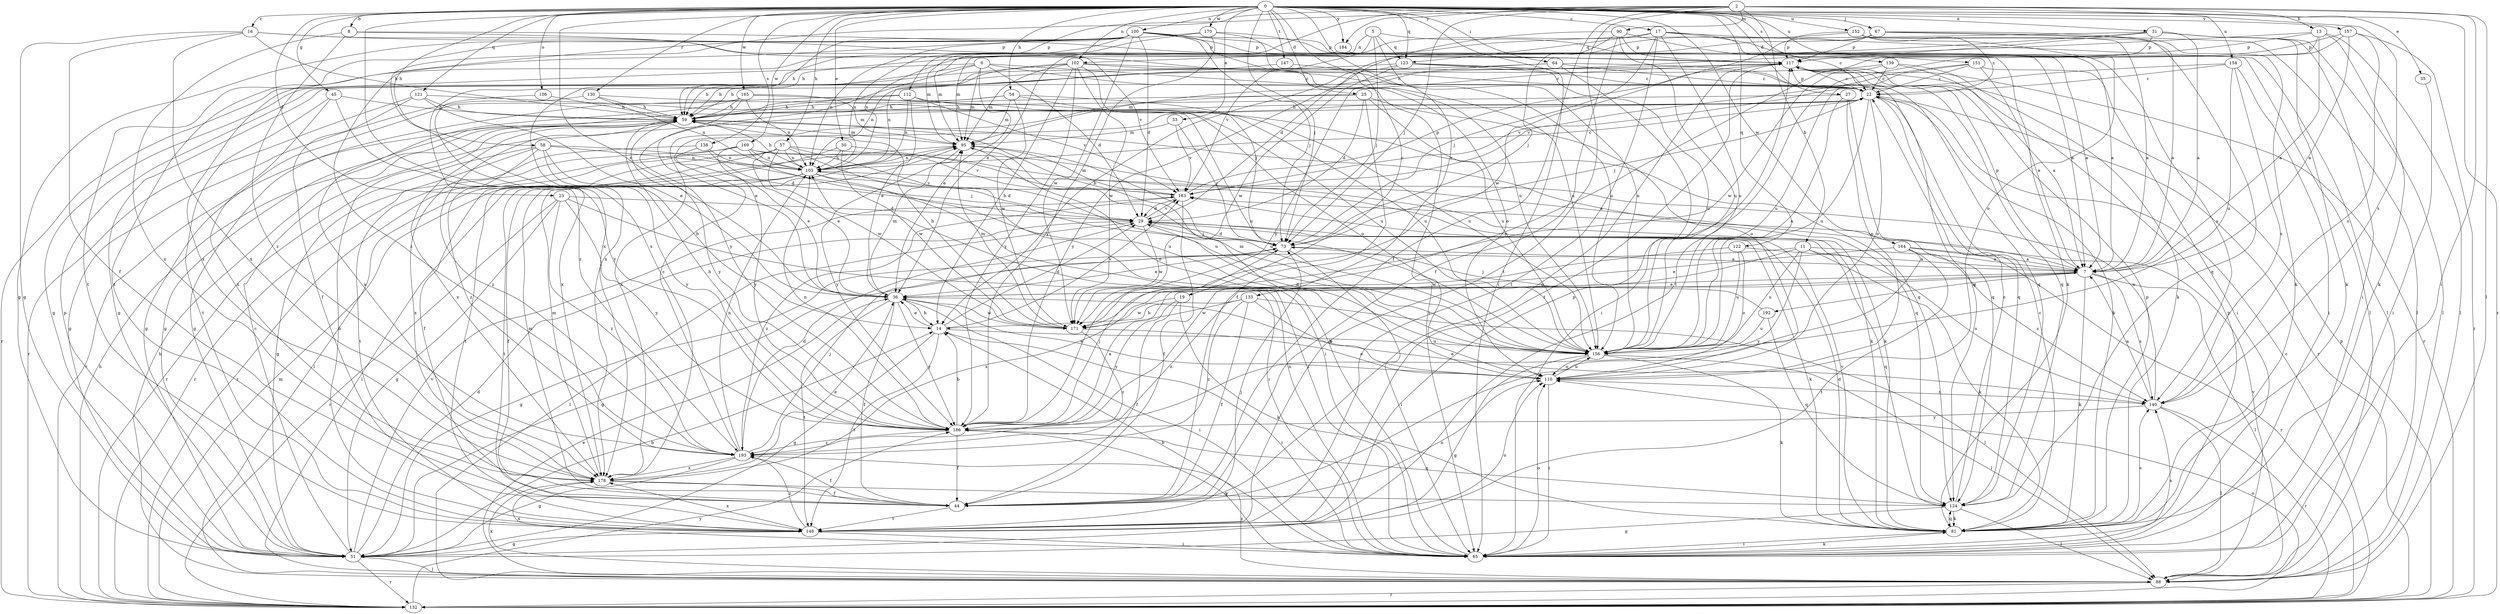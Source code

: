 strict digraph  {
0;
2;
5;
6;
7;
8;
11;
13;
14;
16;
17;
19;
22;
23;
25;
27;
29;
30;
31;
33;
35;
36;
44;
45;
51;
54;
57;
58;
59;
64;
65;
67;
73;
81;
88;
90;
95;
100;
102;
103;
106;
110;
112;
117;
121;
122;
123;
124;
130;
132;
133;
138;
139;
140;
147;
148;
151;
152;
154;
156;
157;
163;
164;
165;
169;
170;
171;
178;
184;
186;
192;
193;
0 -> 8  [label=b];
0 -> 16  [label=c];
0 -> 17  [label=c];
0 -> 19  [label=c];
0 -> 23  [label=d];
0 -> 25  [label=d];
0 -> 27  [label=d];
0 -> 30  [label=e];
0 -> 31  [label=e];
0 -> 33  [label=e];
0 -> 35  [label=e];
0 -> 36  [label=e];
0 -> 45  [label=g];
0 -> 54  [label=h];
0 -> 57  [label=h];
0 -> 58  [label=h];
0 -> 64  [label=i];
0 -> 65  [label=i];
0 -> 67  [label=j];
0 -> 73  [label=j];
0 -> 100  [label=n];
0 -> 102  [label=n];
0 -> 106  [label=o];
0 -> 121  [label=q];
0 -> 122  [label=q];
0 -> 123  [label=q];
0 -> 130  [label=r];
0 -> 132  [label=r];
0 -> 133  [label=s];
0 -> 138  [label=s];
0 -> 139  [label=s];
0 -> 140  [label=s];
0 -> 147  [label=t];
0 -> 151  [label=u];
0 -> 152  [label=u];
0 -> 157  [label=v];
0 -> 164  [label=w];
0 -> 165  [label=w];
0 -> 169  [label=w];
0 -> 170  [label=w];
0 -> 178  [label=x];
0 -> 184  [label=y];
2 -> 11  [label=b];
2 -> 13  [label=b];
2 -> 36  [label=e];
2 -> 44  [label=f];
2 -> 65  [label=i];
2 -> 73  [label=j];
2 -> 88  [label=l];
2 -> 90  [label=m];
2 -> 112  [label=p];
2 -> 148  [label=t];
2 -> 154  [label=u];
2 -> 178  [label=x];
2 -> 184  [label=y];
5 -> 7  [label=a];
5 -> 73  [label=j];
5 -> 102  [label=n];
5 -> 123  [label=q];
5 -> 156  [label=u];
5 -> 163  [label=v];
6 -> 22  [label=c];
6 -> 29  [label=d];
6 -> 36  [label=e];
6 -> 59  [label=h];
6 -> 65  [label=i];
6 -> 95  [label=m];
6 -> 132  [label=r];
6 -> 186  [label=y];
7 -> 36  [label=e];
7 -> 81  [label=k];
7 -> 88  [label=l];
7 -> 117  [label=p];
7 -> 140  [label=s];
7 -> 192  [label=z];
7 -> 193  [label=z];
8 -> 117  [label=p];
8 -> 163  [label=v];
8 -> 178  [label=x];
8 -> 193  [label=z];
11 -> 7  [label=a];
11 -> 51  [label=g];
11 -> 81  [label=k];
11 -> 140  [label=s];
11 -> 156  [label=u];
11 -> 178  [label=x];
11 -> 186  [label=y];
13 -> 7  [label=a];
13 -> 59  [label=h];
13 -> 81  [label=k];
13 -> 88  [label=l];
13 -> 117  [label=p];
13 -> 148  [label=t];
14 -> 29  [label=d];
14 -> 36  [label=e];
14 -> 51  [label=g];
14 -> 65  [label=i];
14 -> 148  [label=t];
14 -> 156  [label=u];
14 -> 163  [label=v];
16 -> 44  [label=f];
16 -> 51  [label=g];
16 -> 59  [label=h];
16 -> 117  [label=p];
16 -> 156  [label=u];
16 -> 178  [label=x];
17 -> 7  [label=a];
17 -> 73  [label=j];
17 -> 88  [label=l];
17 -> 103  [label=n];
17 -> 123  [label=q];
17 -> 140  [label=s];
17 -> 148  [label=t];
17 -> 156  [label=u];
19 -> 44  [label=f];
19 -> 81  [label=k];
19 -> 171  [label=w];
19 -> 186  [label=y];
22 -> 59  [label=h];
22 -> 73  [label=j];
22 -> 81  [label=k];
22 -> 110  [label=o];
22 -> 117  [label=p];
22 -> 124  [label=q];
22 -> 132  [label=r];
22 -> 156  [label=u];
23 -> 29  [label=d];
23 -> 51  [label=g];
23 -> 65  [label=i];
23 -> 132  [label=r];
23 -> 186  [label=y];
23 -> 193  [label=z];
25 -> 29  [label=d];
25 -> 44  [label=f];
25 -> 59  [label=h];
25 -> 110  [label=o];
25 -> 156  [label=u];
25 -> 178  [label=x];
27 -> 59  [label=h];
27 -> 110  [label=o];
27 -> 124  [label=q];
27 -> 156  [label=u];
29 -> 73  [label=j];
29 -> 81  [label=k];
29 -> 88  [label=l];
29 -> 124  [label=q];
29 -> 163  [label=v];
29 -> 171  [label=w];
30 -> 81  [label=k];
30 -> 103  [label=n];
30 -> 148  [label=t];
30 -> 171  [label=w];
31 -> 7  [label=a];
31 -> 14  [label=b];
31 -> 65  [label=i];
31 -> 81  [label=k];
31 -> 88  [label=l];
31 -> 117  [label=p];
31 -> 178  [label=x];
31 -> 186  [label=y];
33 -> 73  [label=j];
33 -> 95  [label=m];
33 -> 163  [label=v];
35 -> 65  [label=i];
36 -> 14  [label=b];
36 -> 44  [label=f];
36 -> 65  [label=i];
36 -> 95  [label=m];
36 -> 148  [label=t];
36 -> 171  [label=w];
36 -> 186  [label=y];
44 -> 95  [label=m];
44 -> 110  [label=o];
44 -> 117  [label=p];
44 -> 148  [label=t];
45 -> 59  [label=h];
45 -> 148  [label=t];
45 -> 178  [label=x];
45 -> 186  [label=y];
51 -> 14  [label=b];
51 -> 22  [label=c];
51 -> 29  [label=d];
51 -> 88  [label=l];
51 -> 117  [label=p];
51 -> 132  [label=r];
51 -> 163  [label=v];
54 -> 51  [label=g];
54 -> 59  [label=h];
54 -> 95  [label=m];
54 -> 110  [label=o];
54 -> 156  [label=u];
54 -> 171  [label=w];
57 -> 36  [label=e];
57 -> 44  [label=f];
57 -> 65  [label=i];
57 -> 81  [label=k];
57 -> 88  [label=l];
57 -> 103  [label=n];
57 -> 132  [label=r];
57 -> 156  [label=u];
57 -> 171  [label=w];
58 -> 14  [label=b];
58 -> 51  [label=g];
58 -> 103  [label=n];
58 -> 132  [label=r];
58 -> 156  [label=u];
58 -> 186  [label=y];
58 -> 193  [label=z];
59 -> 95  [label=m];
59 -> 124  [label=q];
59 -> 132  [label=r];
59 -> 178  [label=x];
59 -> 186  [label=y];
59 -> 193  [label=z];
64 -> 22  [label=c];
64 -> 59  [label=h];
64 -> 65  [label=i];
64 -> 103  [label=n];
64 -> 124  [label=q];
65 -> 14  [label=b];
65 -> 59  [label=h];
65 -> 81  [label=k];
65 -> 103  [label=n];
65 -> 110  [label=o];
65 -> 117  [label=p];
65 -> 140  [label=s];
65 -> 178  [label=x];
65 -> 186  [label=y];
67 -> 7  [label=a];
67 -> 81  [label=k];
67 -> 88  [label=l];
67 -> 95  [label=m];
67 -> 117  [label=p];
67 -> 171  [label=w];
73 -> 7  [label=a];
73 -> 29  [label=d];
73 -> 36  [label=e];
73 -> 51  [label=g];
73 -> 65  [label=i];
81 -> 22  [label=c];
81 -> 29  [label=d];
81 -> 65  [label=i];
81 -> 117  [label=p];
81 -> 124  [label=q];
81 -> 140  [label=s];
81 -> 163  [label=v];
88 -> 36  [label=e];
88 -> 59  [label=h];
88 -> 132  [label=r];
88 -> 163  [label=v];
88 -> 178  [label=x];
88 -> 193  [label=z];
90 -> 22  [label=c];
90 -> 29  [label=d];
90 -> 44  [label=f];
90 -> 73  [label=j];
90 -> 117  [label=p];
90 -> 156  [label=u];
95 -> 103  [label=n];
95 -> 110  [label=o];
95 -> 156  [label=u];
95 -> 186  [label=y];
100 -> 7  [label=a];
100 -> 29  [label=d];
100 -> 51  [label=g];
100 -> 59  [label=h];
100 -> 73  [label=j];
100 -> 81  [label=k];
100 -> 95  [label=m];
100 -> 103  [label=n];
100 -> 117  [label=p];
100 -> 148  [label=t];
100 -> 156  [label=u];
100 -> 171  [label=w];
100 -> 178  [label=x];
102 -> 14  [label=b];
102 -> 22  [label=c];
102 -> 51  [label=g];
102 -> 59  [label=h];
102 -> 73  [label=j];
102 -> 95  [label=m];
102 -> 110  [label=o];
102 -> 171  [label=w];
102 -> 186  [label=y];
103 -> 22  [label=c];
103 -> 29  [label=d];
103 -> 44  [label=f];
103 -> 59  [label=h];
103 -> 65  [label=i];
103 -> 88  [label=l];
103 -> 148  [label=t];
103 -> 163  [label=v];
106 -> 59  [label=h];
106 -> 178  [label=x];
110 -> 36  [label=e];
110 -> 65  [label=i];
110 -> 140  [label=s];
110 -> 156  [label=u];
112 -> 36  [label=e];
112 -> 51  [label=g];
112 -> 59  [label=h];
112 -> 103  [label=n];
112 -> 156  [label=u];
112 -> 163  [label=v];
117 -> 22  [label=c];
117 -> 95  [label=m];
117 -> 124  [label=q];
117 -> 132  [label=r];
117 -> 148  [label=t];
121 -> 36  [label=e];
121 -> 44  [label=f];
121 -> 59  [label=h];
121 -> 132  [label=r];
121 -> 156  [label=u];
122 -> 7  [label=a];
122 -> 110  [label=o];
122 -> 156  [label=u];
122 -> 171  [label=w];
123 -> 22  [label=c];
123 -> 124  [label=q];
123 -> 156  [label=u];
123 -> 171  [label=w];
123 -> 186  [label=y];
123 -> 193  [label=z];
124 -> 22  [label=c];
124 -> 51  [label=g];
124 -> 81  [label=k];
124 -> 88  [label=l];
130 -> 51  [label=g];
130 -> 59  [label=h];
130 -> 103  [label=n];
130 -> 124  [label=q];
132 -> 22  [label=c];
132 -> 59  [label=h];
132 -> 95  [label=m];
132 -> 110  [label=o];
132 -> 117  [label=p];
132 -> 186  [label=y];
133 -> 14  [label=b];
133 -> 44  [label=f];
133 -> 88  [label=l];
133 -> 110  [label=o];
133 -> 171  [label=w];
133 -> 193  [label=z];
138 -> 29  [label=d];
138 -> 36  [label=e];
138 -> 103  [label=n];
138 -> 178  [label=x];
139 -> 7  [label=a];
139 -> 22  [label=c];
139 -> 51  [label=g];
139 -> 81  [label=k];
139 -> 171  [label=w];
140 -> 7  [label=a];
140 -> 36  [label=e];
140 -> 88  [label=l];
140 -> 103  [label=n];
140 -> 132  [label=r];
140 -> 186  [label=y];
147 -> 22  [label=c];
147 -> 103  [label=n];
148 -> 51  [label=g];
148 -> 59  [label=h];
148 -> 65  [label=i];
148 -> 73  [label=j];
148 -> 110  [label=o];
148 -> 117  [label=p];
148 -> 178  [label=x];
148 -> 193  [label=z];
151 -> 7  [label=a];
151 -> 22  [label=c];
151 -> 65  [label=i];
151 -> 156  [label=u];
151 -> 163  [label=v];
152 -> 7  [label=a];
152 -> 22  [label=c];
152 -> 103  [label=n];
152 -> 110  [label=o];
152 -> 117  [label=p];
152 -> 124  [label=q];
154 -> 22  [label=c];
154 -> 65  [label=i];
154 -> 140  [label=s];
154 -> 156  [label=u];
154 -> 163  [label=v];
156 -> 29  [label=d];
156 -> 51  [label=g];
156 -> 81  [label=k];
156 -> 88  [label=l];
156 -> 95  [label=m];
156 -> 110  [label=o];
157 -> 7  [label=a];
157 -> 117  [label=p];
157 -> 132  [label=r];
157 -> 140  [label=s];
157 -> 186  [label=y];
163 -> 29  [label=d];
163 -> 44  [label=f];
163 -> 95  [label=m];
163 -> 117  [label=p];
163 -> 193  [label=z];
164 -> 7  [label=a];
164 -> 36  [label=e];
164 -> 44  [label=f];
164 -> 132  [label=r];
164 -> 140  [label=s];
164 -> 148  [label=t];
165 -> 36  [label=e];
165 -> 51  [label=g];
165 -> 59  [label=h];
165 -> 95  [label=m];
165 -> 103  [label=n];
165 -> 156  [label=u];
165 -> 178  [label=x];
169 -> 7  [label=a];
169 -> 73  [label=j];
169 -> 103  [label=n];
169 -> 132  [label=r];
169 -> 148  [label=t];
169 -> 163  [label=v];
169 -> 186  [label=y];
170 -> 95  [label=m];
170 -> 117  [label=p];
170 -> 148  [label=t];
170 -> 156  [label=u];
170 -> 186  [label=y];
171 -> 59  [label=h];
171 -> 95  [label=m];
171 -> 110  [label=o];
171 -> 193  [label=z];
178 -> 36  [label=e];
178 -> 44  [label=f];
178 -> 95  [label=m];
178 -> 124  [label=q];
184 -> 88  [label=l];
184 -> 193  [label=z];
186 -> 7  [label=a];
186 -> 14  [label=b];
186 -> 44  [label=f];
186 -> 59  [label=h];
186 -> 73  [label=j];
186 -> 103  [label=n];
186 -> 124  [label=q];
186 -> 193  [label=z];
192 -> 73  [label=j];
192 -> 124  [label=q];
192 -> 156  [label=u];
193 -> 22  [label=c];
193 -> 29  [label=d];
193 -> 44  [label=f];
193 -> 51  [label=g];
193 -> 73  [label=j];
193 -> 103  [label=n];
193 -> 178  [label=x];
}
